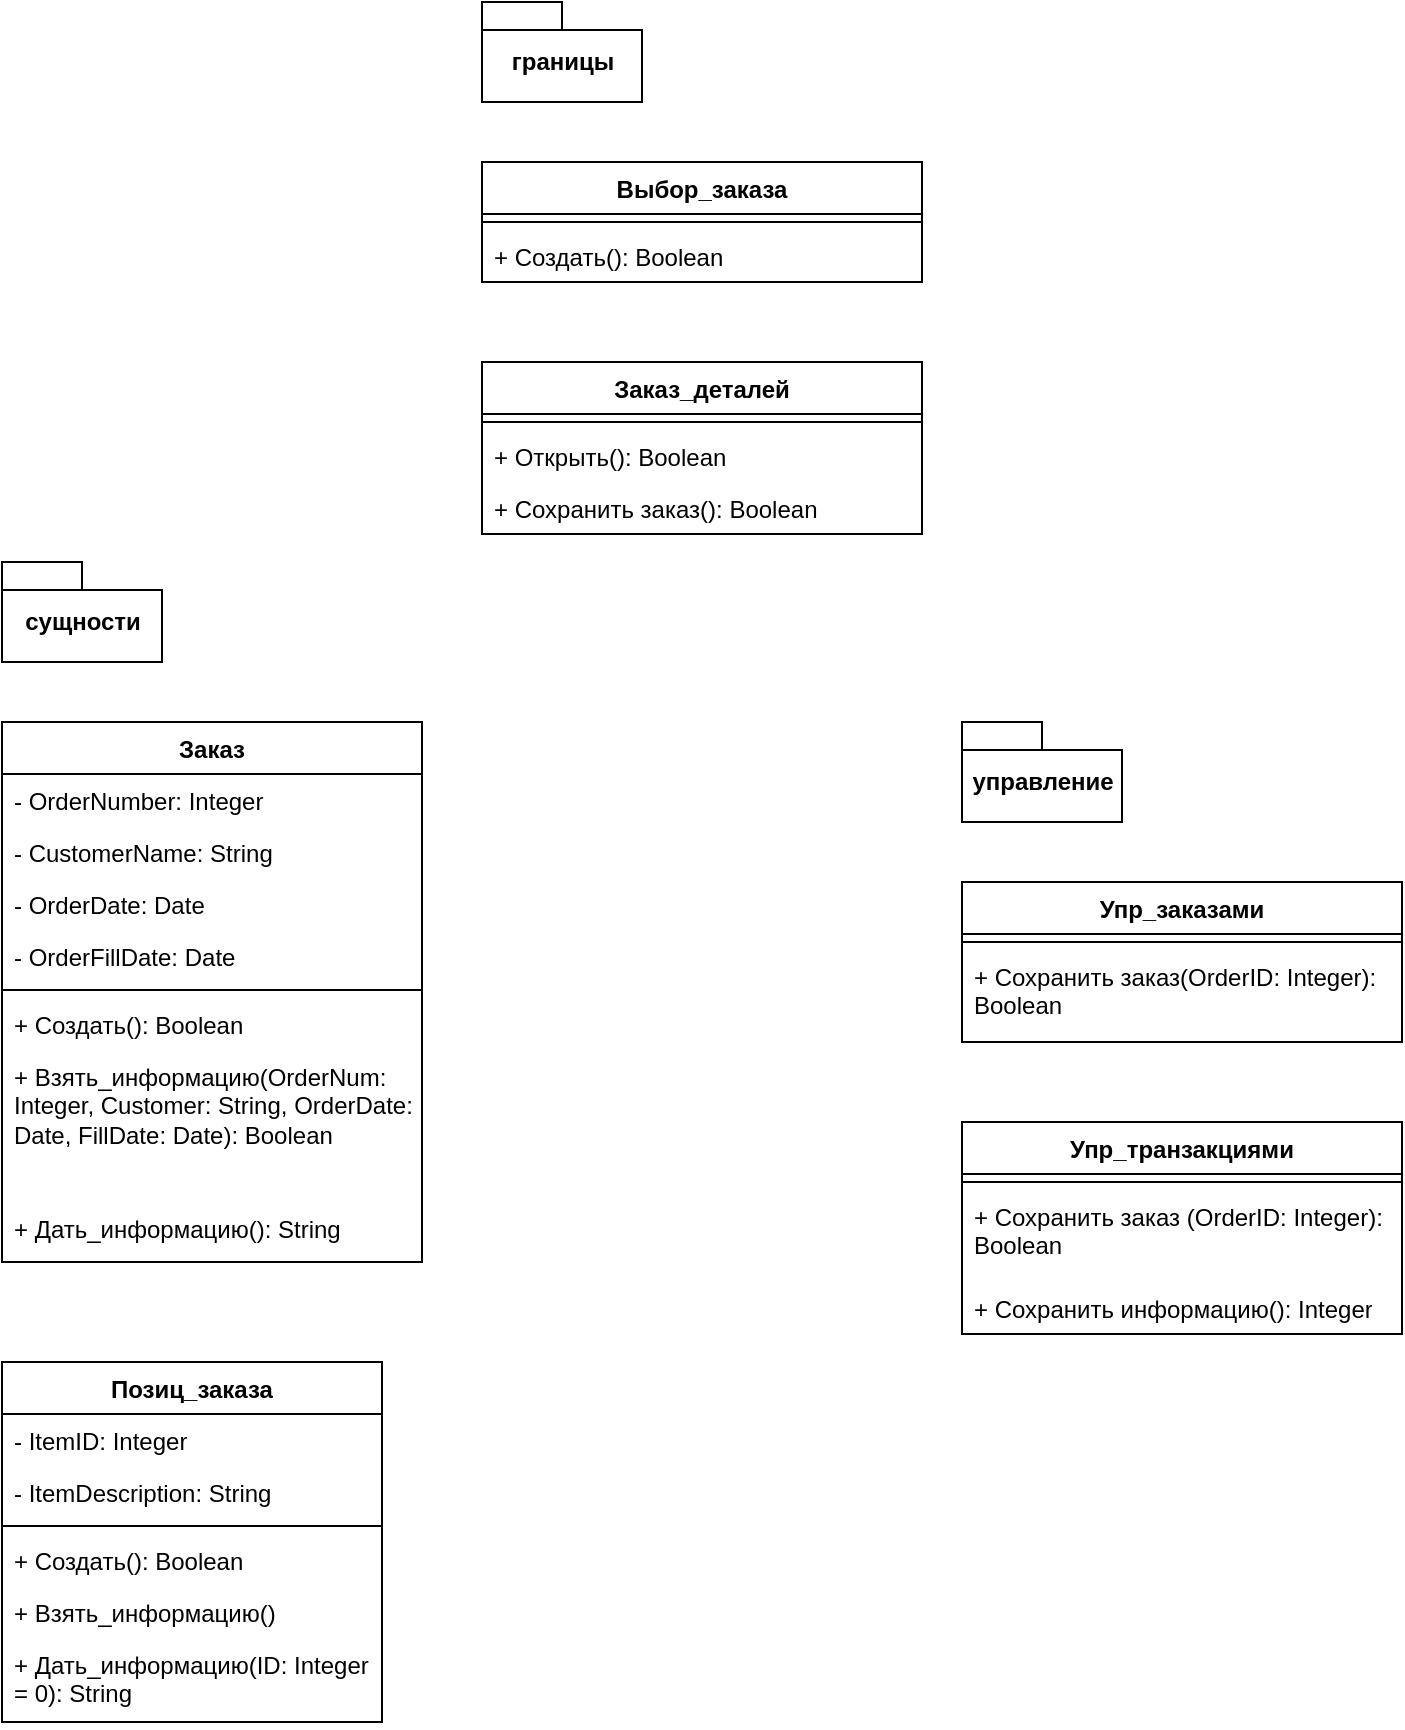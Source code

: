 <mxfile version="20.4.1" type="github">
  <diagram id="8Rhk9SzFBrldqVvLHRdc" name="Страница 1">
    <mxGraphModel dx="544" dy="939" grid="1" gridSize="10" guides="1" tooltips="1" connect="1" arrows="1" fold="1" page="1" pageScale="1" pageWidth="827" pageHeight="1169" math="0" shadow="0">
      <root>
        <mxCell id="0" />
        <mxCell id="1" parent="0" />
        <mxCell id="hJ3I7r69rvQYsNC14Dd0-2" value="управление" style="shape=folder;fontStyle=1;spacingTop=10;tabWidth=40;tabHeight=14;tabPosition=left;html=1;" vertex="1" parent="1">
          <mxGeometry x="480" y="360" width="80" height="50" as="geometry" />
        </mxCell>
        <mxCell id="hJ3I7r69rvQYsNC14Dd0-3" value="сущности" style="shape=folder;fontStyle=1;spacingTop=10;tabWidth=40;tabHeight=14;tabPosition=left;html=1;" vertex="1" parent="1">
          <mxGeometry y="280" width="80" height="50" as="geometry" />
        </mxCell>
        <mxCell id="hJ3I7r69rvQYsNC14Dd0-4" value="границы" style="shape=folder;fontStyle=1;spacingTop=10;tabWidth=40;tabHeight=14;tabPosition=left;html=1;" vertex="1" parent="1">
          <mxGeometry x="240" width="80" height="50" as="geometry" />
        </mxCell>
        <mxCell id="hJ3I7r69rvQYsNC14Dd0-26" value="Заказ" style="swimlane;fontStyle=1;align=center;verticalAlign=top;childLayout=stackLayout;horizontal=1;startSize=26;horizontalStack=0;resizeParent=1;resizeParentMax=0;resizeLast=0;collapsible=1;marginBottom=0;" vertex="1" parent="1">
          <mxGeometry y="360" width="210" height="270" as="geometry" />
        </mxCell>
        <mxCell id="hJ3I7r69rvQYsNC14Dd0-27" value="- OrderNumber: Integer" style="text;strokeColor=none;fillColor=none;align=left;verticalAlign=top;spacingLeft=4;spacingRight=4;overflow=hidden;rotatable=0;points=[[0,0.5],[1,0.5]];portConstraint=eastwest;" vertex="1" parent="hJ3I7r69rvQYsNC14Dd0-26">
          <mxGeometry y="26" width="210" height="26" as="geometry" />
        </mxCell>
        <mxCell id="hJ3I7r69rvQYsNC14Dd0-30" value="- CustomerName: String" style="text;strokeColor=none;fillColor=none;align=left;verticalAlign=top;spacingLeft=4;spacingRight=4;overflow=hidden;rotatable=0;points=[[0,0.5],[1,0.5]];portConstraint=eastwest;" vertex="1" parent="hJ3I7r69rvQYsNC14Dd0-26">
          <mxGeometry y="52" width="210" height="26" as="geometry" />
        </mxCell>
        <mxCell id="hJ3I7r69rvQYsNC14Dd0-31" value="- OrderDate: Date" style="text;strokeColor=none;fillColor=none;align=left;verticalAlign=top;spacingLeft=4;spacingRight=4;overflow=hidden;rotatable=0;points=[[0,0.5],[1,0.5]];portConstraint=eastwest;" vertex="1" parent="hJ3I7r69rvQYsNC14Dd0-26">
          <mxGeometry y="78" width="210" height="26" as="geometry" />
        </mxCell>
        <mxCell id="hJ3I7r69rvQYsNC14Dd0-32" value="- OrderFillDate: Date" style="text;strokeColor=none;fillColor=none;align=left;verticalAlign=top;spacingLeft=4;spacingRight=4;overflow=hidden;rotatable=0;points=[[0,0.5],[1,0.5]];portConstraint=eastwest;" vertex="1" parent="hJ3I7r69rvQYsNC14Dd0-26">
          <mxGeometry y="104" width="210" height="26" as="geometry" />
        </mxCell>
        <mxCell id="hJ3I7r69rvQYsNC14Dd0-28" value="" style="line;strokeWidth=1;fillColor=none;align=left;verticalAlign=middle;spacingTop=-1;spacingLeft=3;spacingRight=3;rotatable=0;labelPosition=right;points=[];portConstraint=eastwest;strokeColor=inherit;" vertex="1" parent="hJ3I7r69rvQYsNC14Dd0-26">
          <mxGeometry y="130" width="210" height="8" as="geometry" />
        </mxCell>
        <mxCell id="hJ3I7r69rvQYsNC14Dd0-29" value="+ Создать(): Boolean" style="text;strokeColor=none;fillColor=none;align=left;verticalAlign=top;spacingLeft=4;spacingRight=4;overflow=hidden;rotatable=0;points=[[0,0.5],[1,0.5]];portConstraint=eastwest;" vertex="1" parent="hJ3I7r69rvQYsNC14Dd0-26">
          <mxGeometry y="138" width="210" height="26" as="geometry" />
        </mxCell>
        <mxCell id="hJ3I7r69rvQYsNC14Dd0-40" value="+ Взять_информацию(OrderNum: Integer, Customer: String, OrderDate: Date, FillDate: Date): Boolean" style="text;strokeColor=none;fillColor=none;align=left;verticalAlign=top;spacingLeft=4;spacingRight=4;overflow=hidden;rotatable=0;points=[[0,0.5],[1,0.5]];portConstraint=eastwest;horizontal=1;whiteSpace=wrap;" vertex="1" parent="hJ3I7r69rvQYsNC14Dd0-26">
          <mxGeometry y="164" width="210" height="76" as="geometry" />
        </mxCell>
        <mxCell id="hJ3I7r69rvQYsNC14Dd0-41" value="+ Дать_информацию(): String" style="text;strokeColor=none;fillColor=none;align=left;verticalAlign=top;spacingLeft=4;spacingRight=4;overflow=hidden;rotatable=0;points=[[0,0.5],[1,0.5]];portConstraint=eastwest;horizontal=1;whiteSpace=wrap;" vertex="1" parent="hJ3I7r69rvQYsNC14Dd0-26">
          <mxGeometry y="240" width="210" height="30" as="geometry" />
        </mxCell>
        <mxCell id="hJ3I7r69rvQYsNC14Dd0-33" value="Позиц_заказа" style="swimlane;fontStyle=1;align=center;verticalAlign=top;childLayout=stackLayout;horizontal=1;startSize=26;horizontalStack=0;resizeParent=1;resizeParentMax=0;resizeLast=0;collapsible=1;marginBottom=0;" vertex="1" parent="1">
          <mxGeometry y="680" width="190" height="180" as="geometry" />
        </mxCell>
        <mxCell id="hJ3I7r69rvQYsNC14Dd0-34" value="- ItemID: Integer" style="text;strokeColor=none;fillColor=none;align=left;verticalAlign=top;spacingLeft=4;spacingRight=4;overflow=hidden;rotatable=0;points=[[0,0.5],[1,0.5]];portConstraint=eastwest;" vertex="1" parent="hJ3I7r69rvQYsNC14Dd0-33">
          <mxGeometry y="26" width="190" height="26" as="geometry" />
        </mxCell>
        <mxCell id="hJ3I7r69rvQYsNC14Dd0-37" value="- ItemDescription: String" style="text;strokeColor=none;fillColor=none;align=left;verticalAlign=top;spacingLeft=4;spacingRight=4;overflow=hidden;rotatable=0;points=[[0,0.5],[1,0.5]];portConstraint=eastwest;" vertex="1" parent="hJ3I7r69rvQYsNC14Dd0-33">
          <mxGeometry y="52" width="190" height="26" as="geometry" />
        </mxCell>
        <mxCell id="hJ3I7r69rvQYsNC14Dd0-35" value="" style="line;strokeWidth=1;fillColor=none;align=left;verticalAlign=middle;spacingTop=-1;spacingLeft=3;spacingRight=3;rotatable=0;labelPosition=right;points=[];portConstraint=eastwest;strokeColor=inherit;" vertex="1" parent="hJ3I7r69rvQYsNC14Dd0-33">
          <mxGeometry y="78" width="190" height="8" as="geometry" />
        </mxCell>
        <mxCell id="hJ3I7r69rvQYsNC14Dd0-36" value="+ Создать(): Boolean" style="text;strokeColor=none;fillColor=none;align=left;verticalAlign=top;spacingLeft=4;spacingRight=4;overflow=hidden;rotatable=0;points=[[0,0.5],[1,0.5]];portConstraint=eastwest;" vertex="1" parent="hJ3I7r69rvQYsNC14Dd0-33">
          <mxGeometry y="86" width="190" height="26" as="geometry" />
        </mxCell>
        <mxCell id="hJ3I7r69rvQYsNC14Dd0-38" value="+ Взять_информацию()" style="text;strokeColor=none;fillColor=none;align=left;verticalAlign=top;spacingLeft=4;spacingRight=4;overflow=hidden;rotatable=0;points=[[0,0.5],[1,0.5]];portConstraint=eastwest;" vertex="1" parent="hJ3I7r69rvQYsNC14Dd0-33">
          <mxGeometry y="112" width="190" height="26" as="geometry" />
        </mxCell>
        <mxCell id="hJ3I7r69rvQYsNC14Dd0-39" value="+ Дать_информацию(ID: Integer = 0): String    " style="text;strokeColor=none;fillColor=none;align=left;verticalAlign=top;spacingLeft=4;spacingRight=4;overflow=hidden;rotatable=0;points=[[0,0.5],[1,0.5]];portConstraint=eastwest;whiteSpace=wrap;" vertex="1" parent="hJ3I7r69rvQYsNC14Dd0-33">
          <mxGeometry y="138" width="190" height="42" as="geometry" />
        </mxCell>
        <mxCell id="hJ3I7r69rvQYsNC14Dd0-42" value="Заказ_деталей" style="swimlane;fontStyle=1;align=center;verticalAlign=top;childLayout=stackLayout;horizontal=1;startSize=26;horizontalStack=0;resizeParent=1;resizeParentMax=0;resizeLast=0;collapsible=1;marginBottom=0;" vertex="1" parent="1">
          <mxGeometry x="240" y="180" width="220" height="86" as="geometry" />
        </mxCell>
        <mxCell id="hJ3I7r69rvQYsNC14Dd0-44" value="" style="line;strokeWidth=1;fillColor=none;align=left;verticalAlign=middle;spacingTop=-1;spacingLeft=3;spacingRight=3;rotatable=0;labelPosition=right;points=[];portConstraint=eastwest;strokeColor=inherit;" vertex="1" parent="hJ3I7r69rvQYsNC14Dd0-42">
          <mxGeometry y="26" width="220" height="8" as="geometry" />
        </mxCell>
        <mxCell id="hJ3I7r69rvQYsNC14Dd0-45" value="+ Открыть(): Boolean" style="text;strokeColor=none;fillColor=none;align=left;verticalAlign=top;spacingLeft=4;spacingRight=4;overflow=hidden;rotatable=0;points=[[0,0.5],[1,0.5]];portConstraint=eastwest;" vertex="1" parent="hJ3I7r69rvQYsNC14Dd0-42">
          <mxGeometry y="34" width="220" height="26" as="geometry" />
        </mxCell>
        <mxCell id="hJ3I7r69rvQYsNC14Dd0-46" value="+ Сохранить заказ(): Boolean" style="text;strokeColor=none;fillColor=none;align=left;verticalAlign=top;spacingLeft=4;spacingRight=4;overflow=hidden;rotatable=0;points=[[0,0.5],[1,0.5]];portConstraint=eastwest;" vertex="1" parent="hJ3I7r69rvQYsNC14Dd0-42">
          <mxGeometry y="60" width="220" height="26" as="geometry" />
        </mxCell>
        <mxCell id="hJ3I7r69rvQYsNC14Dd0-47" value="Выбор_заказа" style="swimlane;fontStyle=1;align=center;verticalAlign=top;childLayout=stackLayout;horizontal=1;startSize=26;horizontalStack=0;resizeParent=1;resizeParentMax=0;resizeLast=0;collapsible=1;marginBottom=0;" vertex="1" parent="1">
          <mxGeometry x="240" y="80" width="220" height="60" as="geometry" />
        </mxCell>
        <mxCell id="hJ3I7r69rvQYsNC14Dd0-49" value="" style="line;strokeWidth=1;fillColor=none;align=left;verticalAlign=middle;spacingTop=-1;spacingLeft=3;spacingRight=3;rotatable=0;labelPosition=right;points=[];portConstraint=eastwest;strokeColor=inherit;" vertex="1" parent="hJ3I7r69rvQYsNC14Dd0-47">
          <mxGeometry y="26" width="220" height="8" as="geometry" />
        </mxCell>
        <mxCell id="hJ3I7r69rvQYsNC14Dd0-50" value="+ Создать(): Boolean" style="text;strokeColor=none;fillColor=none;align=left;verticalAlign=top;spacingLeft=4;spacingRight=4;overflow=hidden;rotatable=0;points=[[0,0.5],[1,0.5]];portConstraint=eastwest;" vertex="1" parent="hJ3I7r69rvQYsNC14Dd0-47">
          <mxGeometry y="34" width="220" height="26" as="geometry" />
        </mxCell>
        <mxCell id="hJ3I7r69rvQYsNC14Dd0-52" value="Упр_заказами" style="swimlane;fontStyle=1;align=center;verticalAlign=top;childLayout=stackLayout;horizontal=1;startSize=26;horizontalStack=0;resizeParent=1;resizeParentMax=0;resizeLast=0;collapsible=1;marginBottom=0;" vertex="1" parent="1">
          <mxGeometry x="480" y="440" width="220" height="80" as="geometry" />
        </mxCell>
        <mxCell id="hJ3I7r69rvQYsNC14Dd0-54" value="" style="line;strokeWidth=1;fillColor=none;align=left;verticalAlign=middle;spacingTop=-1;spacingLeft=3;spacingRight=3;rotatable=0;labelPosition=right;points=[];portConstraint=eastwest;strokeColor=inherit;" vertex="1" parent="hJ3I7r69rvQYsNC14Dd0-52">
          <mxGeometry y="26" width="220" height="8" as="geometry" />
        </mxCell>
        <mxCell id="hJ3I7r69rvQYsNC14Dd0-55" value="+ Сохранить заказ(OrderID: Integer): Boolean" style="text;strokeColor=none;fillColor=none;align=left;verticalAlign=top;spacingLeft=4;spacingRight=4;overflow=hidden;rotatable=0;points=[[0,0.5],[1,0.5]];portConstraint=eastwest;whiteSpace=wrap;" vertex="1" parent="hJ3I7r69rvQYsNC14Dd0-52">
          <mxGeometry y="34" width="220" height="46" as="geometry" />
        </mxCell>
        <mxCell id="hJ3I7r69rvQYsNC14Dd0-56" value="Упр_транзакциями" style="swimlane;fontStyle=1;align=center;verticalAlign=top;childLayout=stackLayout;horizontal=1;startSize=26;horizontalStack=0;resizeParent=1;resizeParentMax=0;resizeLast=0;collapsible=1;marginBottom=0;" vertex="1" parent="1">
          <mxGeometry x="480" y="560" width="220" height="106" as="geometry" />
        </mxCell>
        <mxCell id="hJ3I7r69rvQYsNC14Dd0-58" value="" style="line;strokeWidth=1;fillColor=none;align=left;verticalAlign=middle;spacingTop=-1;spacingLeft=3;spacingRight=3;rotatable=0;labelPosition=right;points=[];portConstraint=eastwest;strokeColor=inherit;" vertex="1" parent="hJ3I7r69rvQYsNC14Dd0-56">
          <mxGeometry y="26" width="220" height="8" as="geometry" />
        </mxCell>
        <mxCell id="hJ3I7r69rvQYsNC14Dd0-59" value="+ Сохранить заказ (OrderID: Integer): Boolean" style="text;strokeColor=none;fillColor=none;align=left;verticalAlign=top;spacingLeft=4;spacingRight=4;overflow=hidden;rotatable=0;points=[[0,0.5],[1,0.5]];portConstraint=eastwest;whiteSpace=wrap;" vertex="1" parent="hJ3I7r69rvQYsNC14Dd0-56">
          <mxGeometry y="34" width="220" height="46" as="geometry" />
        </mxCell>
        <mxCell id="hJ3I7r69rvQYsNC14Dd0-60" value="+ Сохранить информацию(): Integer" style="text;strokeColor=none;fillColor=none;align=left;verticalAlign=top;spacingLeft=4;spacingRight=4;overflow=hidden;rotatable=0;points=[[0,0.5],[1,0.5]];portConstraint=eastwest;whiteSpace=wrap;" vertex="1" parent="hJ3I7r69rvQYsNC14Dd0-56">
          <mxGeometry y="80" width="220" height="26" as="geometry" />
        </mxCell>
      </root>
    </mxGraphModel>
  </diagram>
</mxfile>
